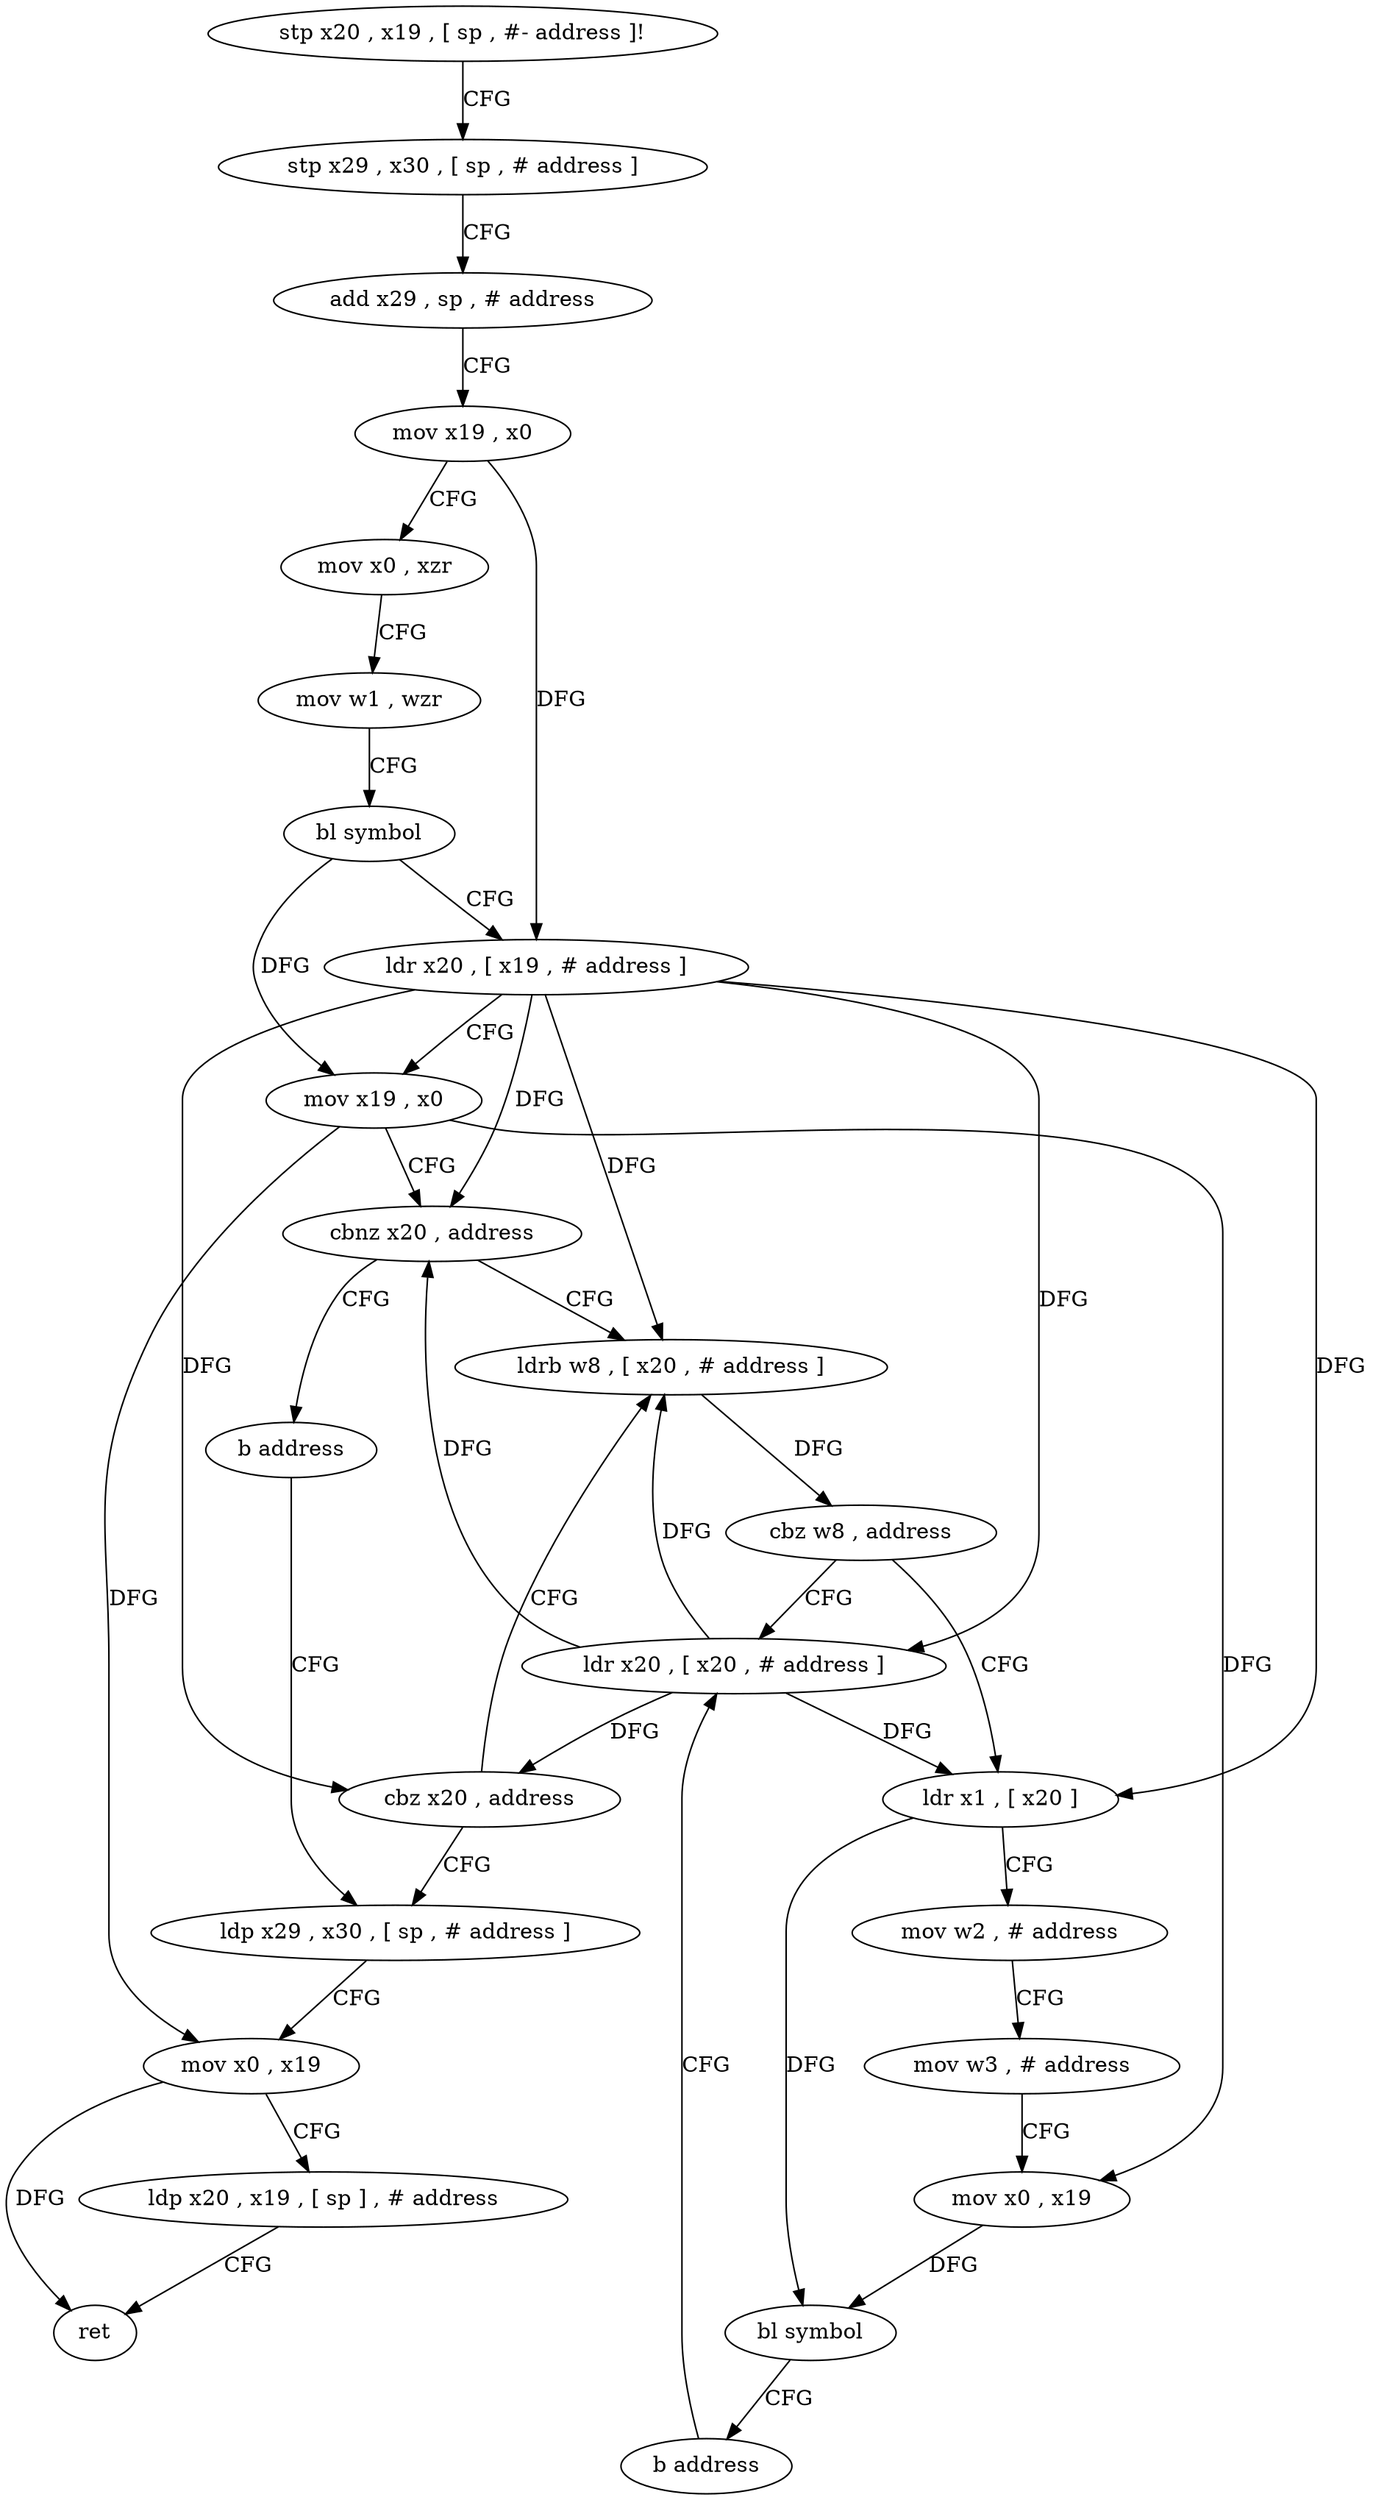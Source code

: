 digraph "func" {
"84432" [label = "stp x20 , x19 , [ sp , #- address ]!" ]
"84436" [label = "stp x29 , x30 , [ sp , # address ]" ]
"84440" [label = "add x29 , sp , # address" ]
"84444" [label = "mov x19 , x0" ]
"84448" [label = "mov x0 , xzr" ]
"84452" [label = "mov w1 , wzr" ]
"84456" [label = "bl symbol" ]
"84460" [label = "ldr x20 , [ x19 , # address ]" ]
"84464" [label = "mov x19 , x0" ]
"84468" [label = "cbnz x20 , address" ]
"84484" [label = "ldrb w8 , [ x20 , # address ]" ]
"84472" [label = "b address" ]
"84488" [label = "cbz w8 , address" ]
"84476" [label = "ldr x20 , [ x20 , # address ]" ]
"84492" [label = "ldr x1 , [ x20 ]" ]
"84516" [label = "ldp x29 , x30 , [ sp , # address ]" ]
"84480" [label = "cbz x20 , address" ]
"84496" [label = "mov w2 , # address" ]
"84500" [label = "mov w3 , # address" ]
"84504" [label = "mov x0 , x19" ]
"84508" [label = "bl symbol" ]
"84512" [label = "b address" ]
"84520" [label = "mov x0 , x19" ]
"84524" [label = "ldp x20 , x19 , [ sp ] , # address" ]
"84528" [label = "ret" ]
"84432" -> "84436" [ label = "CFG" ]
"84436" -> "84440" [ label = "CFG" ]
"84440" -> "84444" [ label = "CFG" ]
"84444" -> "84448" [ label = "CFG" ]
"84444" -> "84460" [ label = "DFG" ]
"84448" -> "84452" [ label = "CFG" ]
"84452" -> "84456" [ label = "CFG" ]
"84456" -> "84460" [ label = "CFG" ]
"84456" -> "84464" [ label = "DFG" ]
"84460" -> "84464" [ label = "CFG" ]
"84460" -> "84468" [ label = "DFG" ]
"84460" -> "84484" [ label = "DFG" ]
"84460" -> "84476" [ label = "DFG" ]
"84460" -> "84480" [ label = "DFG" ]
"84460" -> "84492" [ label = "DFG" ]
"84464" -> "84468" [ label = "CFG" ]
"84464" -> "84504" [ label = "DFG" ]
"84464" -> "84520" [ label = "DFG" ]
"84468" -> "84484" [ label = "CFG" ]
"84468" -> "84472" [ label = "CFG" ]
"84484" -> "84488" [ label = "DFG" ]
"84472" -> "84516" [ label = "CFG" ]
"84488" -> "84476" [ label = "CFG" ]
"84488" -> "84492" [ label = "CFG" ]
"84476" -> "84480" [ label = "DFG" ]
"84476" -> "84468" [ label = "DFG" ]
"84476" -> "84484" [ label = "DFG" ]
"84476" -> "84492" [ label = "DFG" ]
"84492" -> "84496" [ label = "CFG" ]
"84492" -> "84508" [ label = "DFG" ]
"84516" -> "84520" [ label = "CFG" ]
"84480" -> "84516" [ label = "CFG" ]
"84480" -> "84484" [ label = "CFG" ]
"84496" -> "84500" [ label = "CFG" ]
"84500" -> "84504" [ label = "CFG" ]
"84504" -> "84508" [ label = "DFG" ]
"84508" -> "84512" [ label = "CFG" ]
"84512" -> "84476" [ label = "CFG" ]
"84520" -> "84524" [ label = "CFG" ]
"84520" -> "84528" [ label = "DFG" ]
"84524" -> "84528" [ label = "CFG" ]
}
